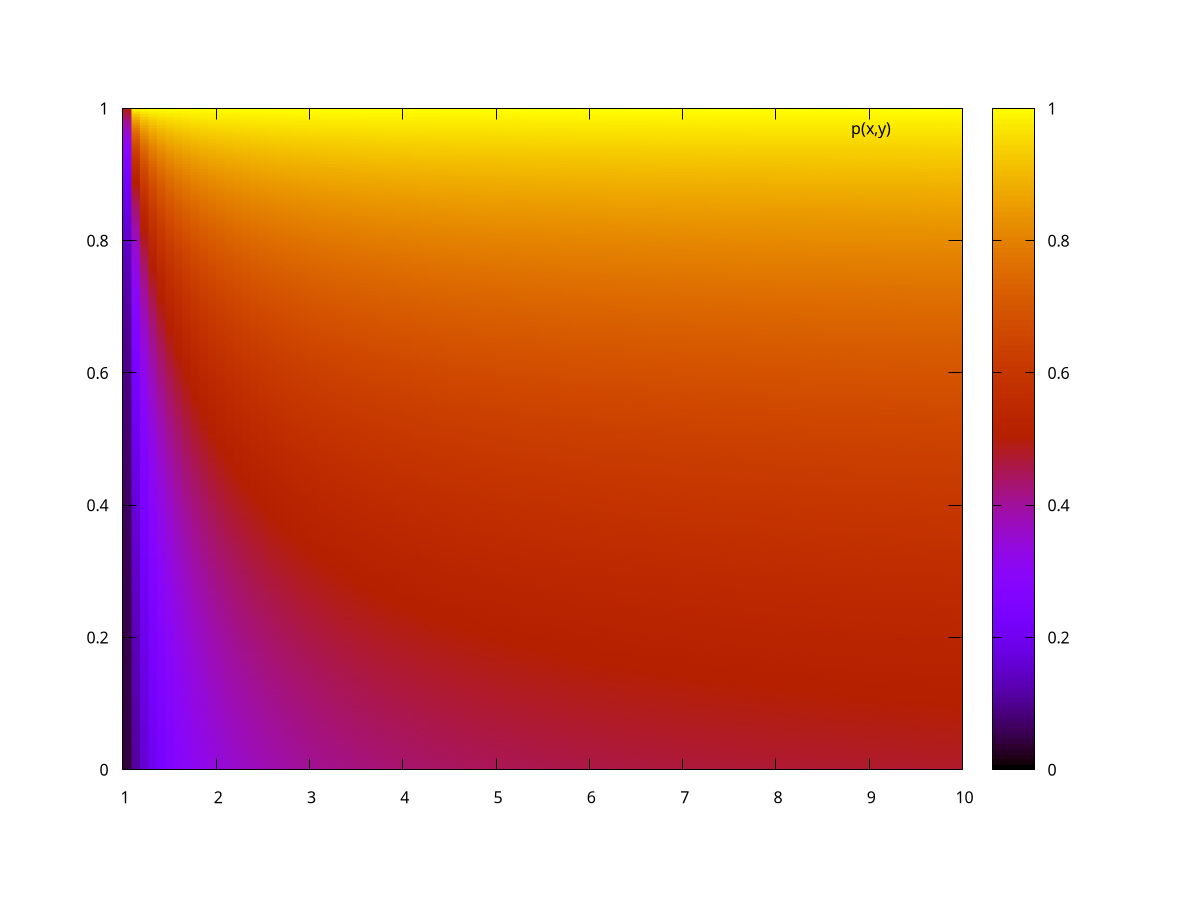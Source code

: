 set term svg size 800,600 font "ubuntu"
set output "plot0.svg"
set pm3d map
set isosample 240,240
p(x,y)=(x-1)/(2*x-1-x*y)
set xrange [1:10]
set yrange [0:1]
splot p(x,y)
